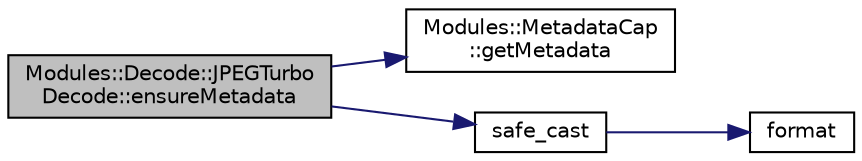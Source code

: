 digraph "Modules::Decode::JPEGTurboDecode::ensureMetadata"
{
 // INTERACTIVE_SVG=YES
  edge [fontname="Helvetica",fontsize="10",labelfontname="Helvetica",labelfontsize="10"];
  node [fontname="Helvetica",fontsize="10",shape=record];
  rankdir="LR";
  Node1 [label="Modules::Decode::JPEGTurbo\lDecode::ensureMetadata",height=0.2,width=0.4,color="black", fillcolor="grey75", style="filled", fontcolor="black"];
  Node1 -> Node2 [color="midnightblue",fontsize="10",style="solid",fontname="Helvetica"];
  Node2 [label="Modules::MetadataCap\l::getMetadata",height=0.2,width=0.4,color="black", fillcolor="white", style="filled",URL="$class_modules_1_1_metadata_cap.html#a4e5c1f4c344df1e2e698bf8cdb27b7bf"];
  Node1 -> Node3 [color="midnightblue",fontsize="10",style="solid",fontname="Helvetica"];
  Node3 [label="safe_cast",height=0.2,width=0.4,color="black", fillcolor="white", style="filled",URL="$tools_8hpp.html#ad0cd9d62cdc4d8ad0ad279bc6b8d5dc2"];
  Node3 -> Node4 [color="midnightblue",fontsize="10",style="solid",fontname="Helvetica"];
  Node4 [label="format",height=0.2,width=0.4,color="black", fillcolor="white", style="filled",URL="$format_8hpp.html#a3aca22086b5c6398b980286ac7dd89ad"];
}
